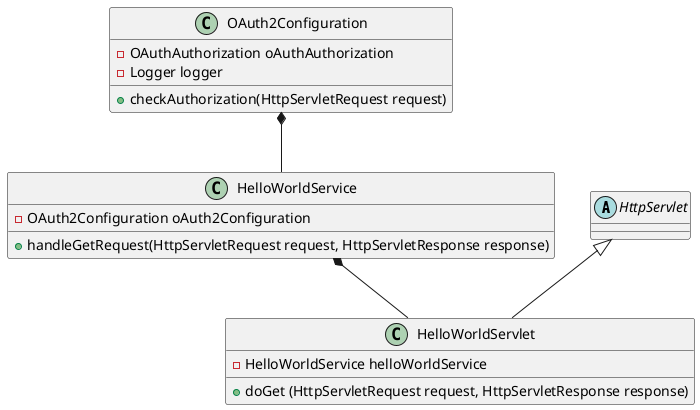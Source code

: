 @startuml

abstract HttpServlet {
}

class HelloWorldServlet extends HttpServlet {
    - HelloWorldService helloWorldService
    + doGet (HttpServletRequest request, HttpServletResponse response)
}

class HelloWorldService {
    - OAuth2Configuration oAuth2Configuration
    + handleGetRequest(HttpServletRequest request, HttpServletResponse response)
}

class OAuth2Configuration {
    - OAuthAuthorization oAuthAuthorization
    - Logger logger
    + checkAuthorization(HttpServletRequest request)
}

HelloWorldServlet -up-* HelloWorldService
HelloWorldService -up-* OAuth2Configuration

@enduml